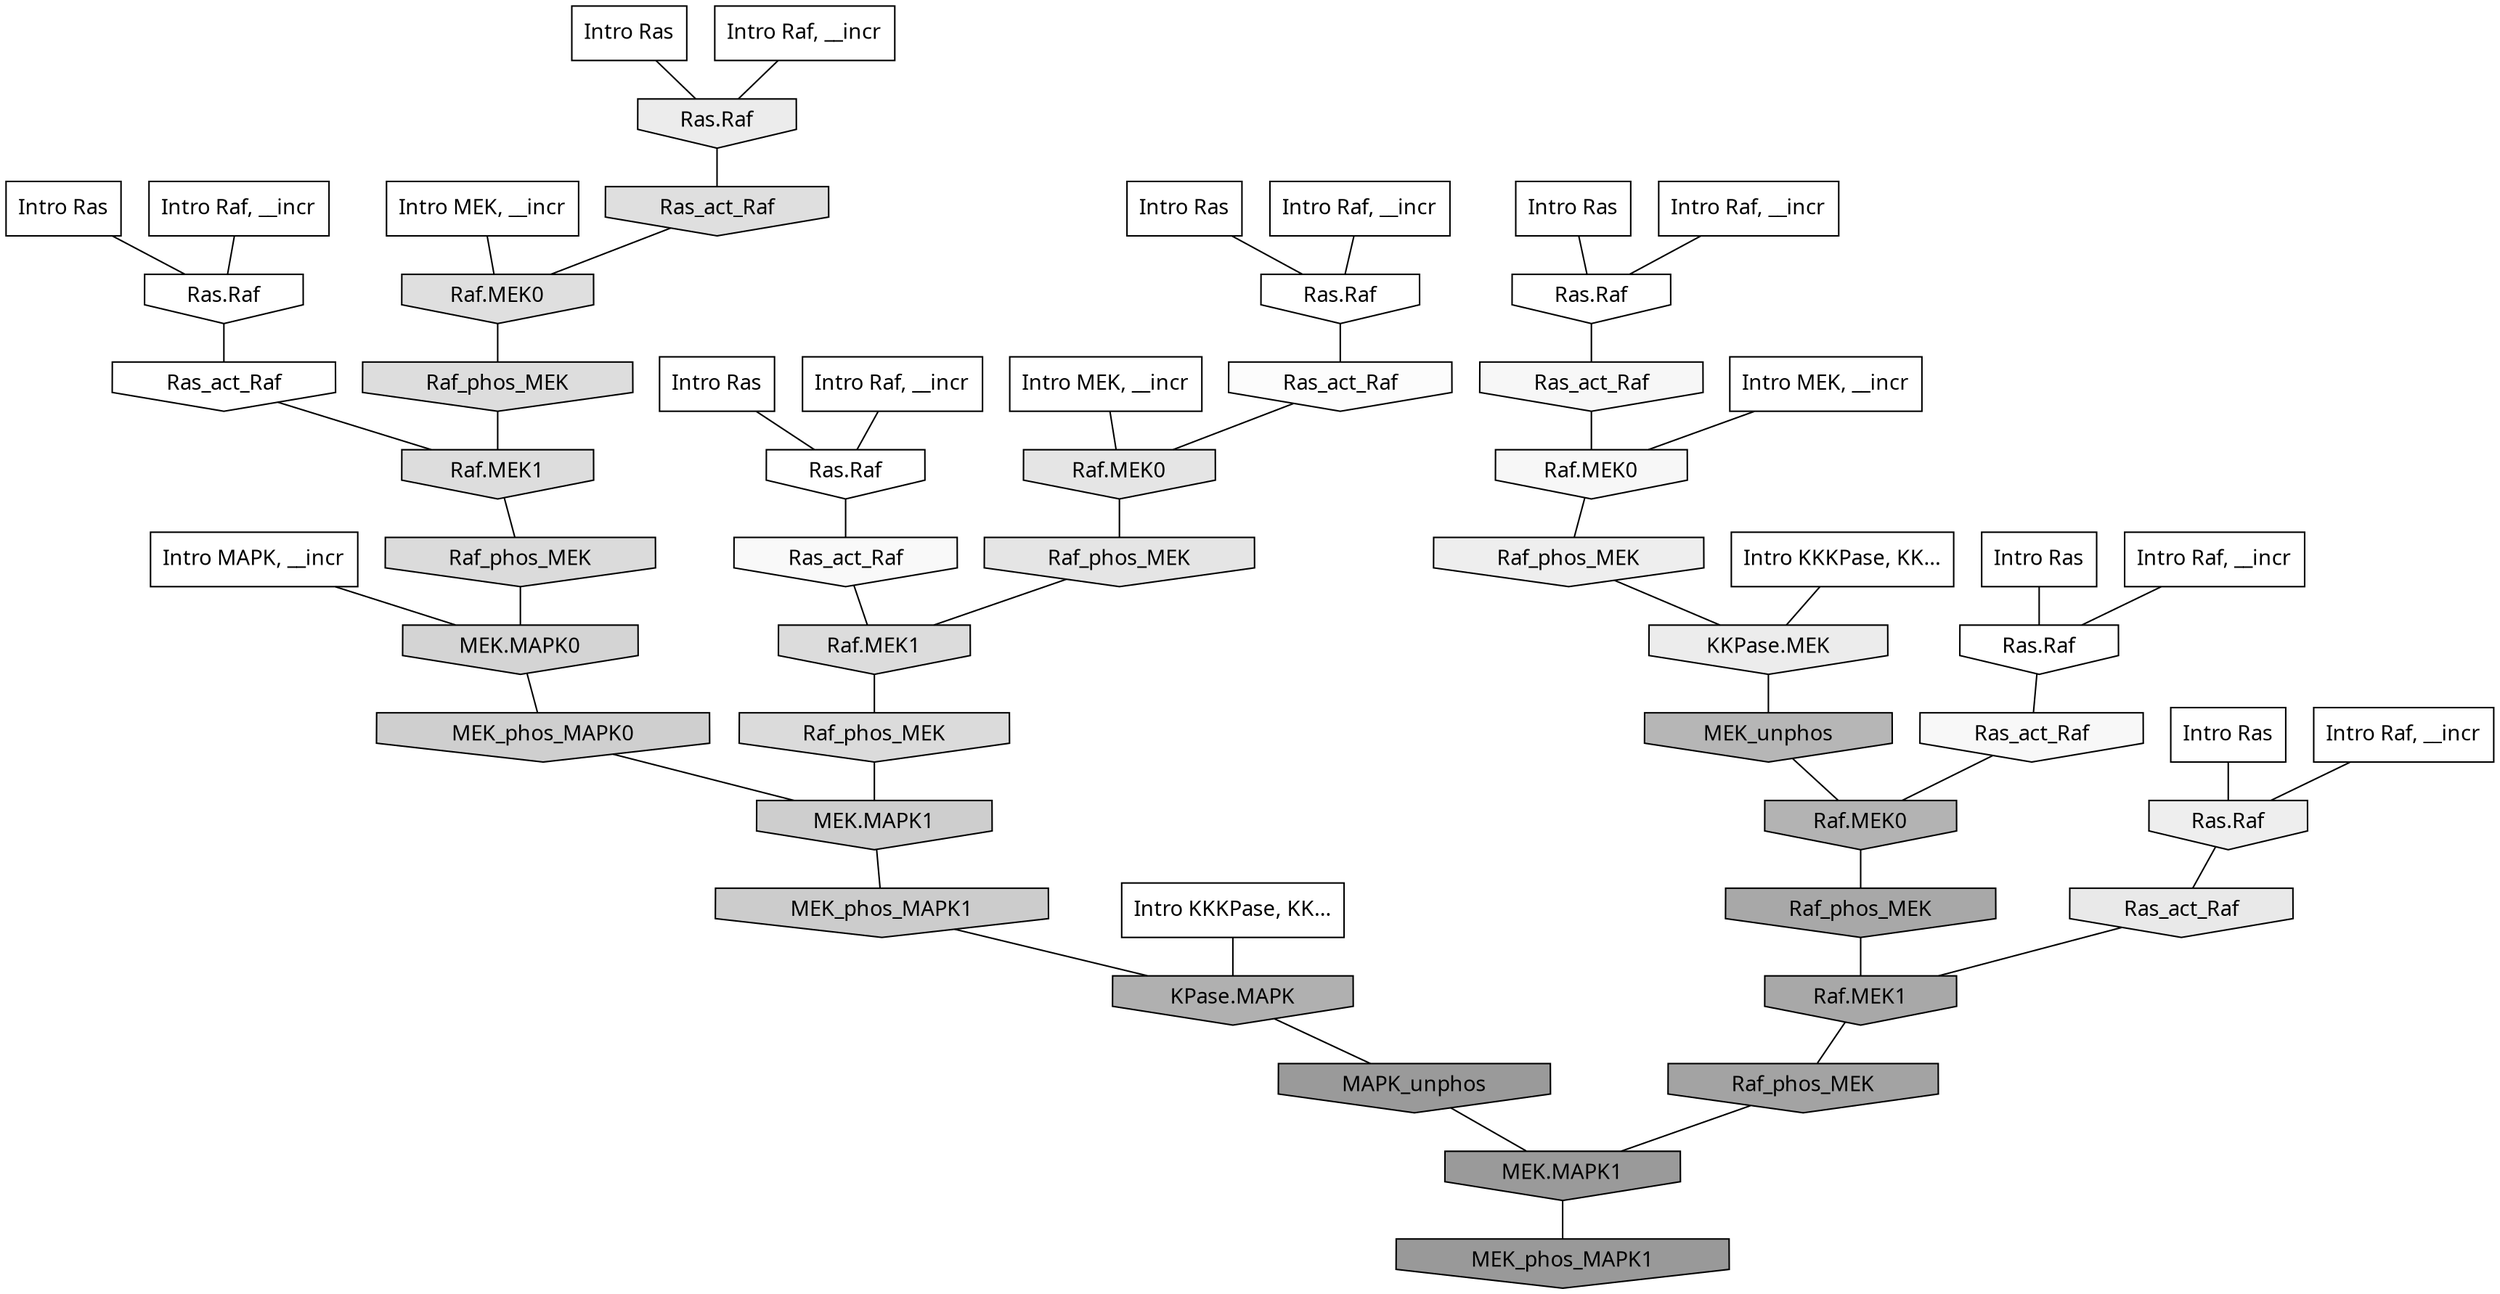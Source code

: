 digraph G{
  rankdir="TB";
  ranksep=0.30;
  node [fontname="CMU Serif"];
  edge [fontname="CMU Serif"];
  
  25 [label="Intro Ras", shape=rectangle, style=filled, fillcolor="0.000 0.000 1.000"]
  
  49 [label="Intro Ras", shape=rectangle, style=filled, fillcolor="0.000 0.000 1.000"]
  
  61 [label="Intro Ras", shape=rectangle, style=filled, fillcolor="0.000 0.000 1.000"]
  
  64 [label="Intro Ras", shape=rectangle, style=filled, fillcolor="0.000 0.000 1.000"]
  
  69 [label="Intro Ras", shape=rectangle, style=filled, fillcolor="0.000 0.000 1.000"]
  
  71 [label="Intro Ras", shape=rectangle, style=filled, fillcolor="0.000 0.000 1.000"]
  
  84 [label="Intro Ras", shape=rectangle, style=filled, fillcolor="0.000 0.000 1.000"]
  
  252 [label="Intro Raf, __incr", shape=rectangle, style=filled, fillcolor="0.000 0.000 1.000"]
  
  472 [label="Intro Raf, __incr", shape=rectangle, style=filled, fillcolor="0.000 0.000 1.000"]
  
  677 [label="Intro Raf, __incr", shape=rectangle, style=filled, fillcolor="0.000 0.000 1.000"]
  
  777 [label="Intro Raf, __incr", shape=rectangle, style=filled, fillcolor="0.000 0.000 1.000"]
  
  938 [label="Intro Raf, __incr", shape=rectangle, style=filled, fillcolor="0.000 0.000 1.000"]
  
  970 [label="Intro Raf, __incr", shape=rectangle, style=filled, fillcolor="0.000 0.000 1.000"]
  
  1099 [label="Intro Raf, __incr", shape=rectangle, style=filled, fillcolor="0.000 0.000 1.000"]
  
  1256 [label="Intro MEK, __incr", shape=rectangle, style=filled, fillcolor="0.000 0.000 1.000"]
  
  1615 [label="Intro MEK, __incr", shape=rectangle, style=filled, fillcolor="0.000 0.000 1.000"]
  
  1972 [label="Intro MEK, __incr", shape=rectangle, style=filled, fillcolor="0.000 0.000 1.000"]
  
  2883 [label="Intro MAPK, __incr", shape=rectangle, style=filled, fillcolor="0.000 0.000 1.000"]
  
  3131 [label="Intro KKKPase, KK...", shape=rectangle, style=filled, fillcolor="0.000 0.000 1.000"]
  
  3160 [label="Intro KKKPase, KK...", shape=rectangle, style=filled, fillcolor="0.000 0.000 1.000"]
  
  3203 [label="Ras.Raf", shape=invhouse, style=filled, fillcolor="0.000 0.000 1.000"]
  
  3266 [label="Ras.Raf", shape=invhouse, style=filled, fillcolor="0.000 0.000 1.000"]
  
  3267 [label="Ras.Raf", shape=invhouse, style=filled, fillcolor="0.000 0.000 1.000"]
  
  3276 [label="Ras.Raf", shape=invhouse, style=filled, fillcolor="0.000 0.000 1.000"]
  
  3281 [label="Ras.Raf", shape=invhouse, style=filled, fillcolor="0.000 0.000 1.000"]
  
  3304 [label="Ras_act_Raf", shape=invhouse, style=filled, fillcolor="0.000 0.000 1.000"]
  
  3472 [label="Ras_act_Raf", shape=invhouse, style=filled, fillcolor="0.000 0.000 0.985"]
  
  3589 [label="Ras_act_Raf", shape=invhouse, style=filled, fillcolor="0.000 0.000 0.975"]
  
  3641 [label="Ras_act_Raf", shape=invhouse, style=filled, fillcolor="0.000 0.000 0.972"]
  
  3742 [label="Ras_act_Raf", shape=invhouse, style=filled, fillcolor="0.000 0.000 0.966"]
  
  3744 [label="Raf.MEK0", shape=invhouse, style=filled, fillcolor="0.000 0.000 0.966"]
  
  4621 [label="Ras.Raf", shape=invhouse, style=filled, fillcolor="0.000 0.000 0.930"]
  
  4628 [label="Raf_phos_MEK", shape=invhouse, style=filled, fillcolor="0.000 0.000 0.930"]
  
  4787 [label="KKPase.MEK", shape=invhouse, style=filled, fillcolor="0.000 0.000 0.925"]
  
  4838 [label="Ras.Raf", shape=invhouse, style=filled, fillcolor="0.000 0.000 0.923"]
  
  5069 [label="Ras_act_Raf", shape=invhouse, style=filled, fillcolor="0.000 0.000 0.914"]
  
  5556 [label="Raf.MEK0", shape=invhouse, style=filled, fillcolor="0.000 0.000 0.897"]
  
  5611 [label="Raf_phos_MEK", shape=invhouse, style=filled, fillcolor="0.000 0.000 0.895"]
  
  6316 [label="Ras_act_Raf", shape=invhouse, style=filled, fillcolor="0.000 0.000 0.874"]
  
  6322 [label="Raf.MEK0", shape=invhouse, style=filled, fillcolor="0.000 0.000 0.874"]
  
  6647 [label="Raf_phos_MEK", shape=invhouse, style=filled, fillcolor="0.000 0.000 0.866"]
  
  6752 [label="Raf.MEK1", shape=invhouse, style=filled, fillcolor="0.000 0.000 0.864"]
  
  6791 [label="Raf.MEK1", shape=invhouse, style=filled, fillcolor="0.000 0.000 0.863"]
  
  7126 [label="Raf_phos_MEK", shape=invhouse, style=filled, fillcolor="0.000 0.000 0.856"]
  
  7185 [label="Raf_phos_MEK", shape=invhouse, style=filled, fillcolor="0.000 0.000 0.856"]
  
  8522 [label="MEK.MAPK0", shape=invhouse, style=filled, fillcolor="0.000 0.000 0.831"]
  
  9841 [label="MEK_phos_MAPK0", shape=invhouse, style=filled, fillcolor="0.000 0.000 0.811"]
  
  10323 [label="MEK.MAPK1", shape=invhouse, style=filled, fillcolor="0.000 0.000 0.805"]
  
  10674 [label="MEK_phos_MAPK1", shape=invhouse, style=filled, fillcolor="0.000 0.000 0.800"]
  
  18065 [label="MEK_unphos", shape=invhouse, style=filled, fillcolor="0.000 0.000 0.711"]
  
  18442 [label="Raf.MEK0", shape=invhouse, style=filled, fillcolor="0.000 0.000 0.701"]
  
  18873 [label="KPase.MAPK", shape=invhouse, style=filled, fillcolor="0.000 0.000 0.691"]
  
  19959 [label="Raf_phos_MEK", shape=invhouse, style=filled, fillcolor="0.000 0.000 0.657"]
  
  19987 [label="Raf.MEK1", shape=invhouse, style=filled, fillcolor="0.000 0.000 0.657"]
  
  20536 [label="Raf_phos_MEK", shape=invhouse, style=filled, fillcolor="0.000 0.000 0.638"]
  
  21416 [label="MAPK_unphos", shape=invhouse, style=filled, fillcolor="0.000 0.000 0.605"]
  
  21419 [label="MEK.MAPK1", shape=invhouse, style=filled, fillcolor="0.000 0.000 0.605"]
  
  21503 [label="MEK_phos_MAPK1", shape=invhouse, style=filled, fillcolor="0.000 0.000 0.600"]
  
  
  21419 -> 21503 [dir=none, color="0.000 0.000 0.000"] 
  21416 -> 21419 [dir=none, color="0.000 0.000 0.000"] 
  20536 -> 21419 [dir=none, color="0.000 0.000 0.000"] 
  19987 -> 20536 [dir=none, color="0.000 0.000 0.000"] 
  19959 -> 19987 [dir=none, color="0.000 0.000 0.000"] 
  18873 -> 21416 [dir=none, color="0.000 0.000 0.000"] 
  18442 -> 19959 [dir=none, color="0.000 0.000 0.000"] 
  18065 -> 18442 [dir=none, color="0.000 0.000 0.000"] 
  10674 -> 18873 [dir=none, color="0.000 0.000 0.000"] 
  10323 -> 10674 [dir=none, color="0.000 0.000 0.000"] 
  9841 -> 10323 [dir=none, color="0.000 0.000 0.000"] 
  8522 -> 9841 [dir=none, color="0.000 0.000 0.000"] 
  7185 -> 8522 [dir=none, color="0.000 0.000 0.000"] 
  7126 -> 10323 [dir=none, color="0.000 0.000 0.000"] 
  6791 -> 7126 [dir=none, color="0.000 0.000 0.000"] 
  6752 -> 7185 [dir=none, color="0.000 0.000 0.000"] 
  6647 -> 6752 [dir=none, color="0.000 0.000 0.000"] 
  6322 -> 6647 [dir=none, color="0.000 0.000 0.000"] 
  6316 -> 6322 [dir=none, color="0.000 0.000 0.000"] 
  5611 -> 6791 [dir=none, color="0.000 0.000 0.000"] 
  5556 -> 5611 [dir=none, color="0.000 0.000 0.000"] 
  5069 -> 19987 [dir=none, color="0.000 0.000 0.000"] 
  4838 -> 6316 [dir=none, color="0.000 0.000 0.000"] 
  4787 -> 18065 [dir=none, color="0.000 0.000 0.000"] 
  4628 -> 4787 [dir=none, color="0.000 0.000 0.000"] 
  4621 -> 5069 [dir=none, color="0.000 0.000 0.000"] 
  3744 -> 4628 [dir=none, color="0.000 0.000 0.000"] 
  3742 -> 3744 [dir=none, color="0.000 0.000 0.000"] 
  3641 -> 18442 [dir=none, color="0.000 0.000 0.000"] 
  3589 -> 6791 [dir=none, color="0.000 0.000 0.000"] 
  3472 -> 5556 [dir=none, color="0.000 0.000 0.000"] 
  3304 -> 6752 [dir=none, color="0.000 0.000 0.000"] 
  3281 -> 3304 [dir=none, color="0.000 0.000 0.000"] 
  3276 -> 3641 [dir=none, color="0.000 0.000 0.000"] 
  3267 -> 3472 [dir=none, color="0.000 0.000 0.000"] 
  3266 -> 3742 [dir=none, color="0.000 0.000 0.000"] 
  3203 -> 3589 [dir=none, color="0.000 0.000 0.000"] 
  3160 -> 4787 [dir=none, color="0.000 0.000 0.000"] 
  3131 -> 18873 [dir=none, color="0.000 0.000 0.000"] 
  2883 -> 8522 [dir=none, color="0.000 0.000 0.000"] 
  1972 -> 5556 [dir=none, color="0.000 0.000 0.000"] 
  1615 -> 3744 [dir=none, color="0.000 0.000 0.000"] 
  1256 -> 6322 [dir=none, color="0.000 0.000 0.000"] 
  1099 -> 4621 [dir=none, color="0.000 0.000 0.000"] 
  970 -> 3266 [dir=none, color="0.000 0.000 0.000"] 
  938 -> 3267 [dir=none, color="0.000 0.000 0.000"] 
  777 -> 3276 [dir=none, color="0.000 0.000 0.000"] 
  677 -> 3203 [dir=none, color="0.000 0.000 0.000"] 
  472 -> 3281 [dir=none, color="0.000 0.000 0.000"] 
  252 -> 4838 [dir=none, color="0.000 0.000 0.000"] 
  84 -> 3203 [dir=none, color="0.000 0.000 0.000"] 
  71 -> 4838 [dir=none, color="0.000 0.000 0.000"] 
  69 -> 3276 [dir=none, color="0.000 0.000 0.000"] 
  64 -> 3281 [dir=none, color="0.000 0.000 0.000"] 
  61 -> 4621 [dir=none, color="0.000 0.000 0.000"] 
  49 -> 3267 [dir=none, color="0.000 0.000 0.000"] 
  25 -> 3266 [dir=none, color="0.000 0.000 0.000"] 
  
  }
